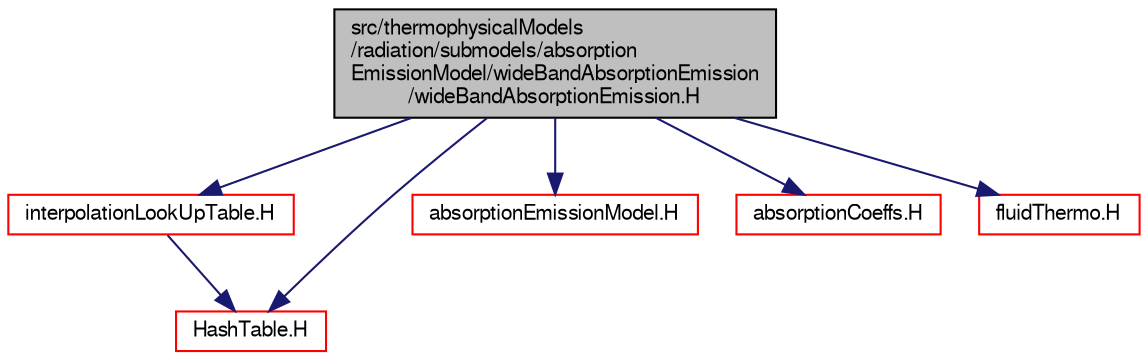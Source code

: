 digraph "src/thermophysicalModels/radiation/submodels/absorptionEmissionModel/wideBandAbsorptionEmission/wideBandAbsorptionEmission.H"
{
  bgcolor="transparent";
  edge [fontname="FreeSans",fontsize="10",labelfontname="FreeSans",labelfontsize="10"];
  node [fontname="FreeSans",fontsize="10",shape=record];
  Node1 [label="src/thermophysicalModels\l/radiation/submodels/absorption\lEmissionModel/wideBandAbsorptionEmission\l/wideBandAbsorptionEmission.H",height=0.2,width=0.4,color="black", fillcolor="grey75", style="filled" fontcolor="black"];
  Node1 -> Node2 [color="midnightblue",fontsize="10",style="solid",fontname="FreeSans"];
  Node2 [label="interpolationLookUpTable.H",height=0.2,width=0.4,color="red",URL="$a07764.html"];
  Node2 -> Node3 [color="midnightblue",fontsize="10",style="solid",fontname="FreeSans"];
  Node3 [label="HashTable.H",height=0.2,width=0.4,color="red",URL="$a07116.html"];
  Node1 -> Node4 [color="midnightblue",fontsize="10",style="solid",fontname="FreeSans"];
  Node4 [label="absorptionEmissionModel.H",height=0.2,width=0.4,color="red",URL="$a09658.html"];
  Node1 -> Node3 [color="midnightblue",fontsize="10",style="solid",fontname="FreeSans"];
  Node1 -> Node5 [color="midnightblue",fontsize="10",style="solid",fontname="FreeSans"];
  Node5 [label="absorptionCoeffs.H",height=0.2,width=0.4,color="red",URL="$a09637.html"];
  Node1 -> Node6 [color="midnightblue",fontsize="10",style="solid",fontname="FreeSans"];
  Node6 [label="fluidThermo.H",height=0.2,width=0.4,color="red",URL="$a09461.html"];
}
